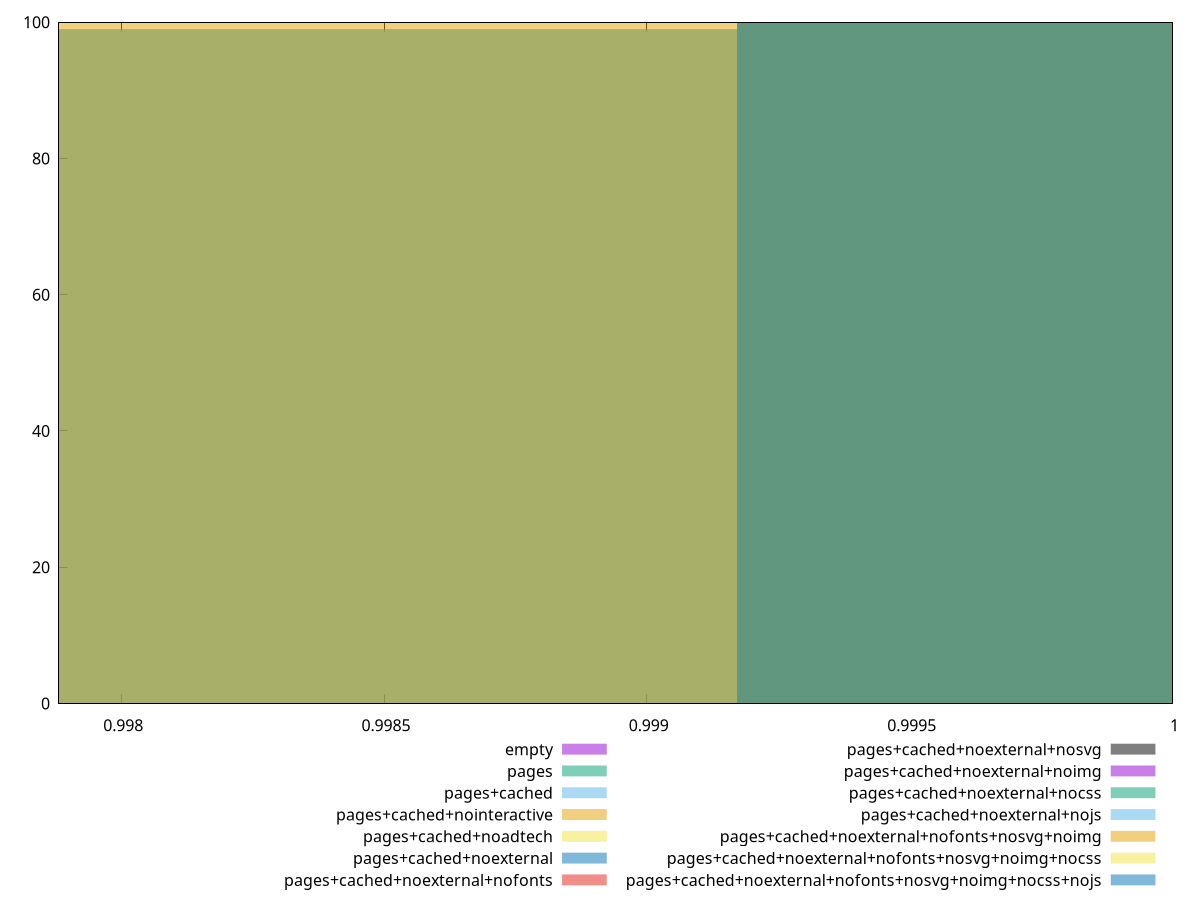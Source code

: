 reset

$empty <<EOF
0.9998803194989614 100
EOF

$pages <<EOF
0.9984640584231838 99
0.9998803194989614 1
EOF

$pagesCached <<EOF
0.9998803194989614 1
0.9984640584231838 99
EOF

$pagesCachedNointeractive <<EOF
0.9984640584231838 100
EOF

$pagesCachedNoadtech <<EOF
0.9998803194989614 100
EOF

$pagesCachedNoexternal <<EOF
0.9998803194989614 100
EOF

$pagesCachedNoexternalNofonts <<EOF
0.9998803194989614 100
EOF

$pagesCachedNoexternalNosvg <<EOF
0.9998803194989614 100
EOF

$pagesCachedNoexternalNoimg <<EOF
0.9998803194989614 100
EOF

$pagesCachedNoexternalNocss <<EOF
0.9998803194989614 100
EOF

$pagesCachedNoexternalNojs <<EOF
0.9998803194989614 100
EOF

$pagesCachedNoexternalNofontsNosvgNoimg <<EOF
0.9998803194989614 100
EOF

$pagesCachedNoexternalNofontsNosvgNoimgNocss <<EOF
0.9998803194989614 100
EOF

$pagesCachedNoexternalNofontsNosvgNoimgNocssNojs <<EOF
0.9998803194989614 100
EOF

set key outside below
set boxwidth 0.0014162610757775657
set xrange [0.9978817385378554:1]
set yrange [0:100]
set style fill transparent solid 0.5 noborder
set terminal svg size 640, 620 enhanced background rgb 'white'
set output "report_00007_2020-12-11T15:55:29.892Z/dom-size/comparison/histogram/all_score.svg"

plot $empty title "empty" with boxes, \
     $pages title "pages" with boxes, \
     $pagesCached title "pages+cached" with boxes, \
     $pagesCachedNointeractive title "pages+cached+nointeractive" with boxes, \
     $pagesCachedNoadtech title "pages+cached+noadtech" with boxes, \
     $pagesCachedNoexternal title "pages+cached+noexternal" with boxes, \
     $pagesCachedNoexternalNofonts title "pages+cached+noexternal+nofonts" with boxes, \
     $pagesCachedNoexternalNosvg title "pages+cached+noexternal+nosvg" with boxes, \
     $pagesCachedNoexternalNoimg title "pages+cached+noexternal+noimg" with boxes, \
     $pagesCachedNoexternalNocss title "pages+cached+noexternal+nocss" with boxes, \
     $pagesCachedNoexternalNojs title "pages+cached+noexternal+nojs" with boxes, \
     $pagesCachedNoexternalNofontsNosvgNoimg title "pages+cached+noexternal+nofonts+nosvg+noimg" with boxes, \
     $pagesCachedNoexternalNofontsNosvgNoimgNocss title "pages+cached+noexternal+nofonts+nosvg+noimg+nocss" with boxes, \
     $pagesCachedNoexternalNofontsNosvgNoimgNocssNojs title "pages+cached+noexternal+nofonts+nosvg+noimg+nocss+nojs" with boxes

reset
